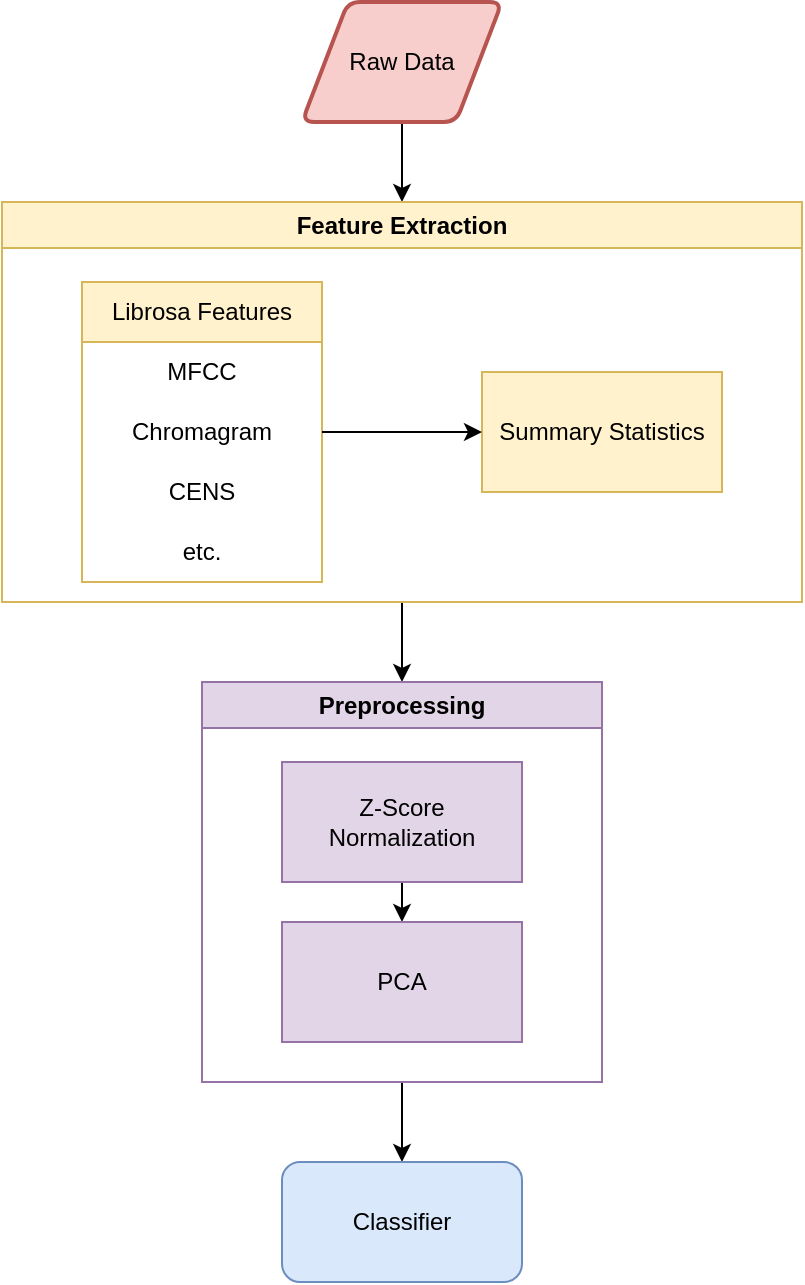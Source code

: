 <mxfile version="24.1.0" type="device">
  <diagram name="Page-1" id="eJg8gPEo-PW8HqNfOSe2">
    <mxGraphModel dx="1434" dy="836" grid="1" gridSize="10" guides="1" tooltips="1" connect="1" arrows="1" fold="1" page="1" pageScale="1" pageWidth="850" pageHeight="1100" math="0" shadow="0">
      <root>
        <mxCell id="0" />
        <mxCell id="1" parent="0" />
        <mxCell id="jfE823DEsom-EpSGW_7k-14" style="edgeStyle=orthogonalEdgeStyle;rounded=0;orthogonalLoop=1;jettySize=auto;html=1;" edge="1" parent="1" source="jfE823DEsom-EpSGW_7k-1" target="jfE823DEsom-EpSGW_7k-4">
          <mxGeometry relative="1" as="geometry" />
        </mxCell>
        <mxCell id="jfE823DEsom-EpSGW_7k-1" value="Raw Data" style="shape=parallelogram;html=1;strokeWidth=2;perimeter=parallelogramPerimeter;whiteSpace=wrap;rounded=1;arcSize=12;size=0.23;fillColor=#f8cecc;strokeColor=#b85450;" vertex="1" parent="1">
          <mxGeometry x="310" y="20" width="100" height="60" as="geometry" />
        </mxCell>
        <mxCell id="jfE823DEsom-EpSGW_7k-18" style="edgeStyle=orthogonalEdgeStyle;rounded=0;orthogonalLoop=1;jettySize=auto;html=1;exitX=0.5;exitY=1;exitDx=0;exitDy=0;entryX=0.5;entryY=0;entryDx=0;entryDy=0;" edge="1" parent="1" source="jfE823DEsom-EpSGW_7k-4" target="jfE823DEsom-EpSGW_7k-17">
          <mxGeometry relative="1" as="geometry" />
        </mxCell>
        <mxCell id="jfE823DEsom-EpSGW_7k-4" value="Feature Extraction" style="swimlane;whiteSpace=wrap;html=1;fillColor=#fff2cc;strokeColor=#d6b656;" vertex="1" parent="1">
          <mxGeometry x="160" y="120" width="400" height="200" as="geometry">
            <mxRectangle x="160" y="120" width="140" height="30" as="alternateBounds" />
          </mxGeometry>
        </mxCell>
        <mxCell id="jfE823DEsom-EpSGW_7k-5" value="Librosa Features" style="swimlane;fontStyle=0;childLayout=stackLayout;horizontal=1;startSize=30;horizontalStack=0;resizeParent=1;resizeParentMax=0;resizeLast=0;collapsible=1;marginBottom=0;whiteSpace=wrap;html=1;fillColor=#fff2cc;strokeColor=#d6b656;" vertex="1" parent="jfE823DEsom-EpSGW_7k-4">
          <mxGeometry x="40" y="40" width="120" height="150" as="geometry" />
        </mxCell>
        <mxCell id="jfE823DEsom-EpSGW_7k-6" value="MFCC" style="text;strokeColor=none;fillColor=none;align=center;verticalAlign=middle;spacingLeft=4;spacingRight=4;overflow=hidden;points=[[0,0.5],[1,0.5]];portConstraint=eastwest;rotatable=0;whiteSpace=wrap;html=1;" vertex="1" parent="jfE823DEsom-EpSGW_7k-5">
          <mxGeometry y="30" width="120" height="30" as="geometry" />
        </mxCell>
        <mxCell id="jfE823DEsom-EpSGW_7k-7" value="Chromagram" style="text;strokeColor=none;fillColor=none;align=center;verticalAlign=middle;spacingLeft=4;spacingRight=4;overflow=hidden;points=[[0,0.5],[1,0.5]];portConstraint=eastwest;rotatable=0;whiteSpace=wrap;html=1;" vertex="1" parent="jfE823DEsom-EpSGW_7k-5">
          <mxGeometry y="60" width="120" height="30" as="geometry" />
        </mxCell>
        <mxCell id="jfE823DEsom-EpSGW_7k-8" value="CENS" style="text;strokeColor=none;fillColor=none;align=center;verticalAlign=middle;spacingLeft=4;spacingRight=4;overflow=hidden;points=[[0,0.5],[1,0.5]];portConstraint=eastwest;rotatable=0;whiteSpace=wrap;html=1;" vertex="1" parent="jfE823DEsom-EpSGW_7k-5">
          <mxGeometry y="90" width="120" height="30" as="geometry" />
        </mxCell>
        <mxCell id="jfE823DEsom-EpSGW_7k-12" value="etc." style="text;strokeColor=none;fillColor=none;align=center;verticalAlign=middle;spacingLeft=4;spacingRight=4;overflow=hidden;points=[[0,0.5],[1,0.5]];portConstraint=eastwest;rotatable=0;whiteSpace=wrap;html=1;" vertex="1" parent="jfE823DEsom-EpSGW_7k-5">
          <mxGeometry y="120" width="120" height="30" as="geometry" />
        </mxCell>
        <mxCell id="jfE823DEsom-EpSGW_7k-15" value="Summary Statistics" style="rounded=0;whiteSpace=wrap;html=1;fillColor=#fff2cc;strokeColor=#d6b656;" vertex="1" parent="jfE823DEsom-EpSGW_7k-4">
          <mxGeometry x="240" y="85" width="120" height="60" as="geometry" />
        </mxCell>
        <mxCell id="jfE823DEsom-EpSGW_7k-16" style="edgeStyle=orthogonalEdgeStyle;rounded=0;orthogonalLoop=1;jettySize=auto;html=1;entryX=0;entryY=0.5;entryDx=0;entryDy=0;" edge="1" parent="jfE823DEsom-EpSGW_7k-4" source="jfE823DEsom-EpSGW_7k-7" target="jfE823DEsom-EpSGW_7k-15">
          <mxGeometry relative="1" as="geometry" />
        </mxCell>
        <mxCell id="jfE823DEsom-EpSGW_7k-24" style="edgeStyle=orthogonalEdgeStyle;rounded=0;orthogonalLoop=1;jettySize=auto;html=1;entryX=0.5;entryY=0;entryDx=0;entryDy=0;" edge="1" parent="1" source="jfE823DEsom-EpSGW_7k-17" target="jfE823DEsom-EpSGW_7k-23">
          <mxGeometry relative="1" as="geometry" />
        </mxCell>
        <mxCell id="jfE823DEsom-EpSGW_7k-17" value="Preprocessing" style="swimlane;whiteSpace=wrap;html=1;fillColor=#e1d5e7;strokeColor=#9673a6;" vertex="1" parent="1">
          <mxGeometry x="260" y="360" width="200" height="200" as="geometry" />
        </mxCell>
        <mxCell id="jfE823DEsom-EpSGW_7k-21" style="edgeStyle=orthogonalEdgeStyle;rounded=0;orthogonalLoop=1;jettySize=auto;html=1;exitX=0.5;exitY=1;exitDx=0;exitDy=0;entryX=0.5;entryY=0;entryDx=0;entryDy=0;" edge="1" parent="jfE823DEsom-EpSGW_7k-17" source="jfE823DEsom-EpSGW_7k-19" target="jfE823DEsom-EpSGW_7k-20">
          <mxGeometry relative="1" as="geometry" />
        </mxCell>
        <mxCell id="jfE823DEsom-EpSGW_7k-19" value="Z-Score Normalization" style="rounded=0;whiteSpace=wrap;html=1;fillColor=#e1d5e7;strokeColor=#9673a6;" vertex="1" parent="jfE823DEsom-EpSGW_7k-17">
          <mxGeometry x="40" y="40" width="120" height="60" as="geometry" />
        </mxCell>
        <mxCell id="jfE823DEsom-EpSGW_7k-20" value="PCA" style="rounded=0;whiteSpace=wrap;html=1;fillColor=#e1d5e7;strokeColor=#9673a6;" vertex="1" parent="jfE823DEsom-EpSGW_7k-17">
          <mxGeometry x="40" y="120" width="120" height="60" as="geometry" />
        </mxCell>
        <mxCell id="jfE823DEsom-EpSGW_7k-23" value="Classifier" style="rounded=1;whiteSpace=wrap;html=1;fillColor=#dae8fc;strokeColor=#6c8ebf;" vertex="1" parent="1">
          <mxGeometry x="300" y="600" width="120" height="60" as="geometry" />
        </mxCell>
      </root>
    </mxGraphModel>
  </diagram>
</mxfile>

